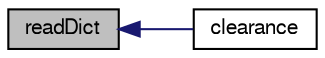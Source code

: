 digraph "readDict"
{
  bgcolor="transparent";
  edge [fontname="FreeSans",fontsize="10",labelfontname="FreeSans",labelfontsize="10"];
  node [fontname="FreeSans",fontsize="10",shape=record];
  rankdir="LR";
  Node761 [label="readDict",height=0.2,width=0.4,color="black", fillcolor="grey75", style="filled", fontcolor="black"];
  Node761 -> Node762 [dir="back",color="midnightblue",fontsize="10",style="solid",fontname="FreeSans"];
  Node762 [label="clearance",height=0.2,width=0.4,color="black",URL="$a21822.html#aa2308a0cc2552809f3d0863b21a40af5",tooltip="Return the engines clearance-gap. "];
}
